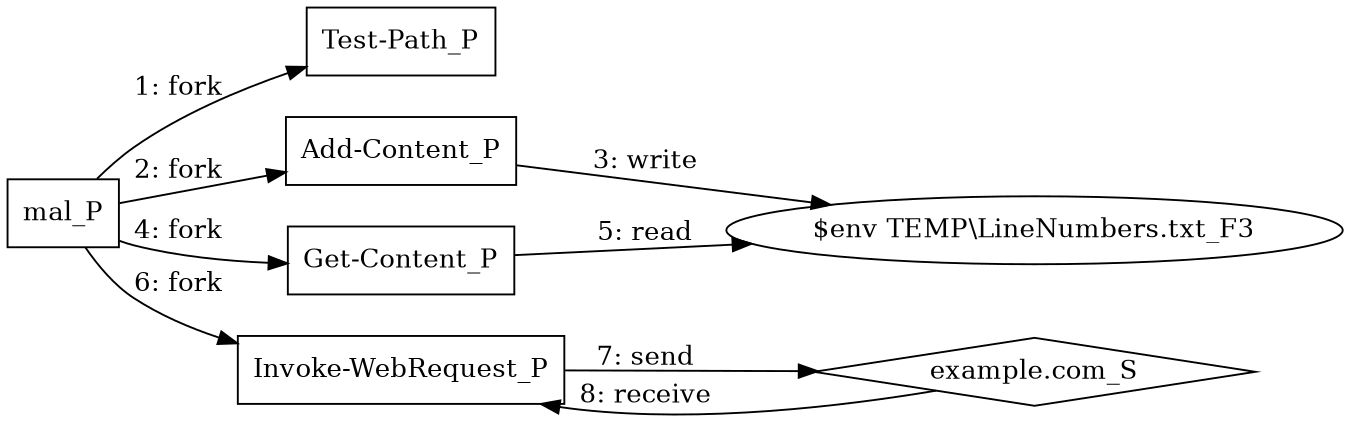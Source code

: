 digraph T1041 {
rankdir="LR"
size="9"
fixedsize="false"
splines="true"
nodesep=0.3
ranksep=0
fontsize=10
overlap="scalexy"
engine= "neato"
	"mal_P" [node_type=Process shape=box]
	"Test-Path_P" [node_type=Process shape=box]
	"Add-Content_P" [node_type=Process shape=box]
	"Get-Content_P" [node_type=Process shape=box]
	"Invoke-WebRequest_P" [node_type=Process shape=box]
	"$env TEMP\\LineNumbers.txt_F3" [node_type=File shape=ellipse]
	"example.com_S" [node_type=Socket shape=diamond]
	"mal_P" -> "Test-Path_P" [label="1: fork"]
	"mal_P" -> "Add-Content_P" [label="2: fork"]
	"Add-Content_P" -> "$env TEMP\\LineNumbers.txt_F3" [label="3: write"]
	"mal_P" -> "Get-Content_P" [label="4: fork"]
	"Get-Content_P" -> "$env TEMP\\LineNumbers.txt_F3" [label="5: read"]
	"mal_P" -> "Invoke-WebRequest_P" [label="6: fork"]
	"Invoke-WebRequest_P" -> "example.com_S" [label="7: send"]
	"example.com_S" -> "Invoke-WebRequest_P" [label="8: receive"]
}
